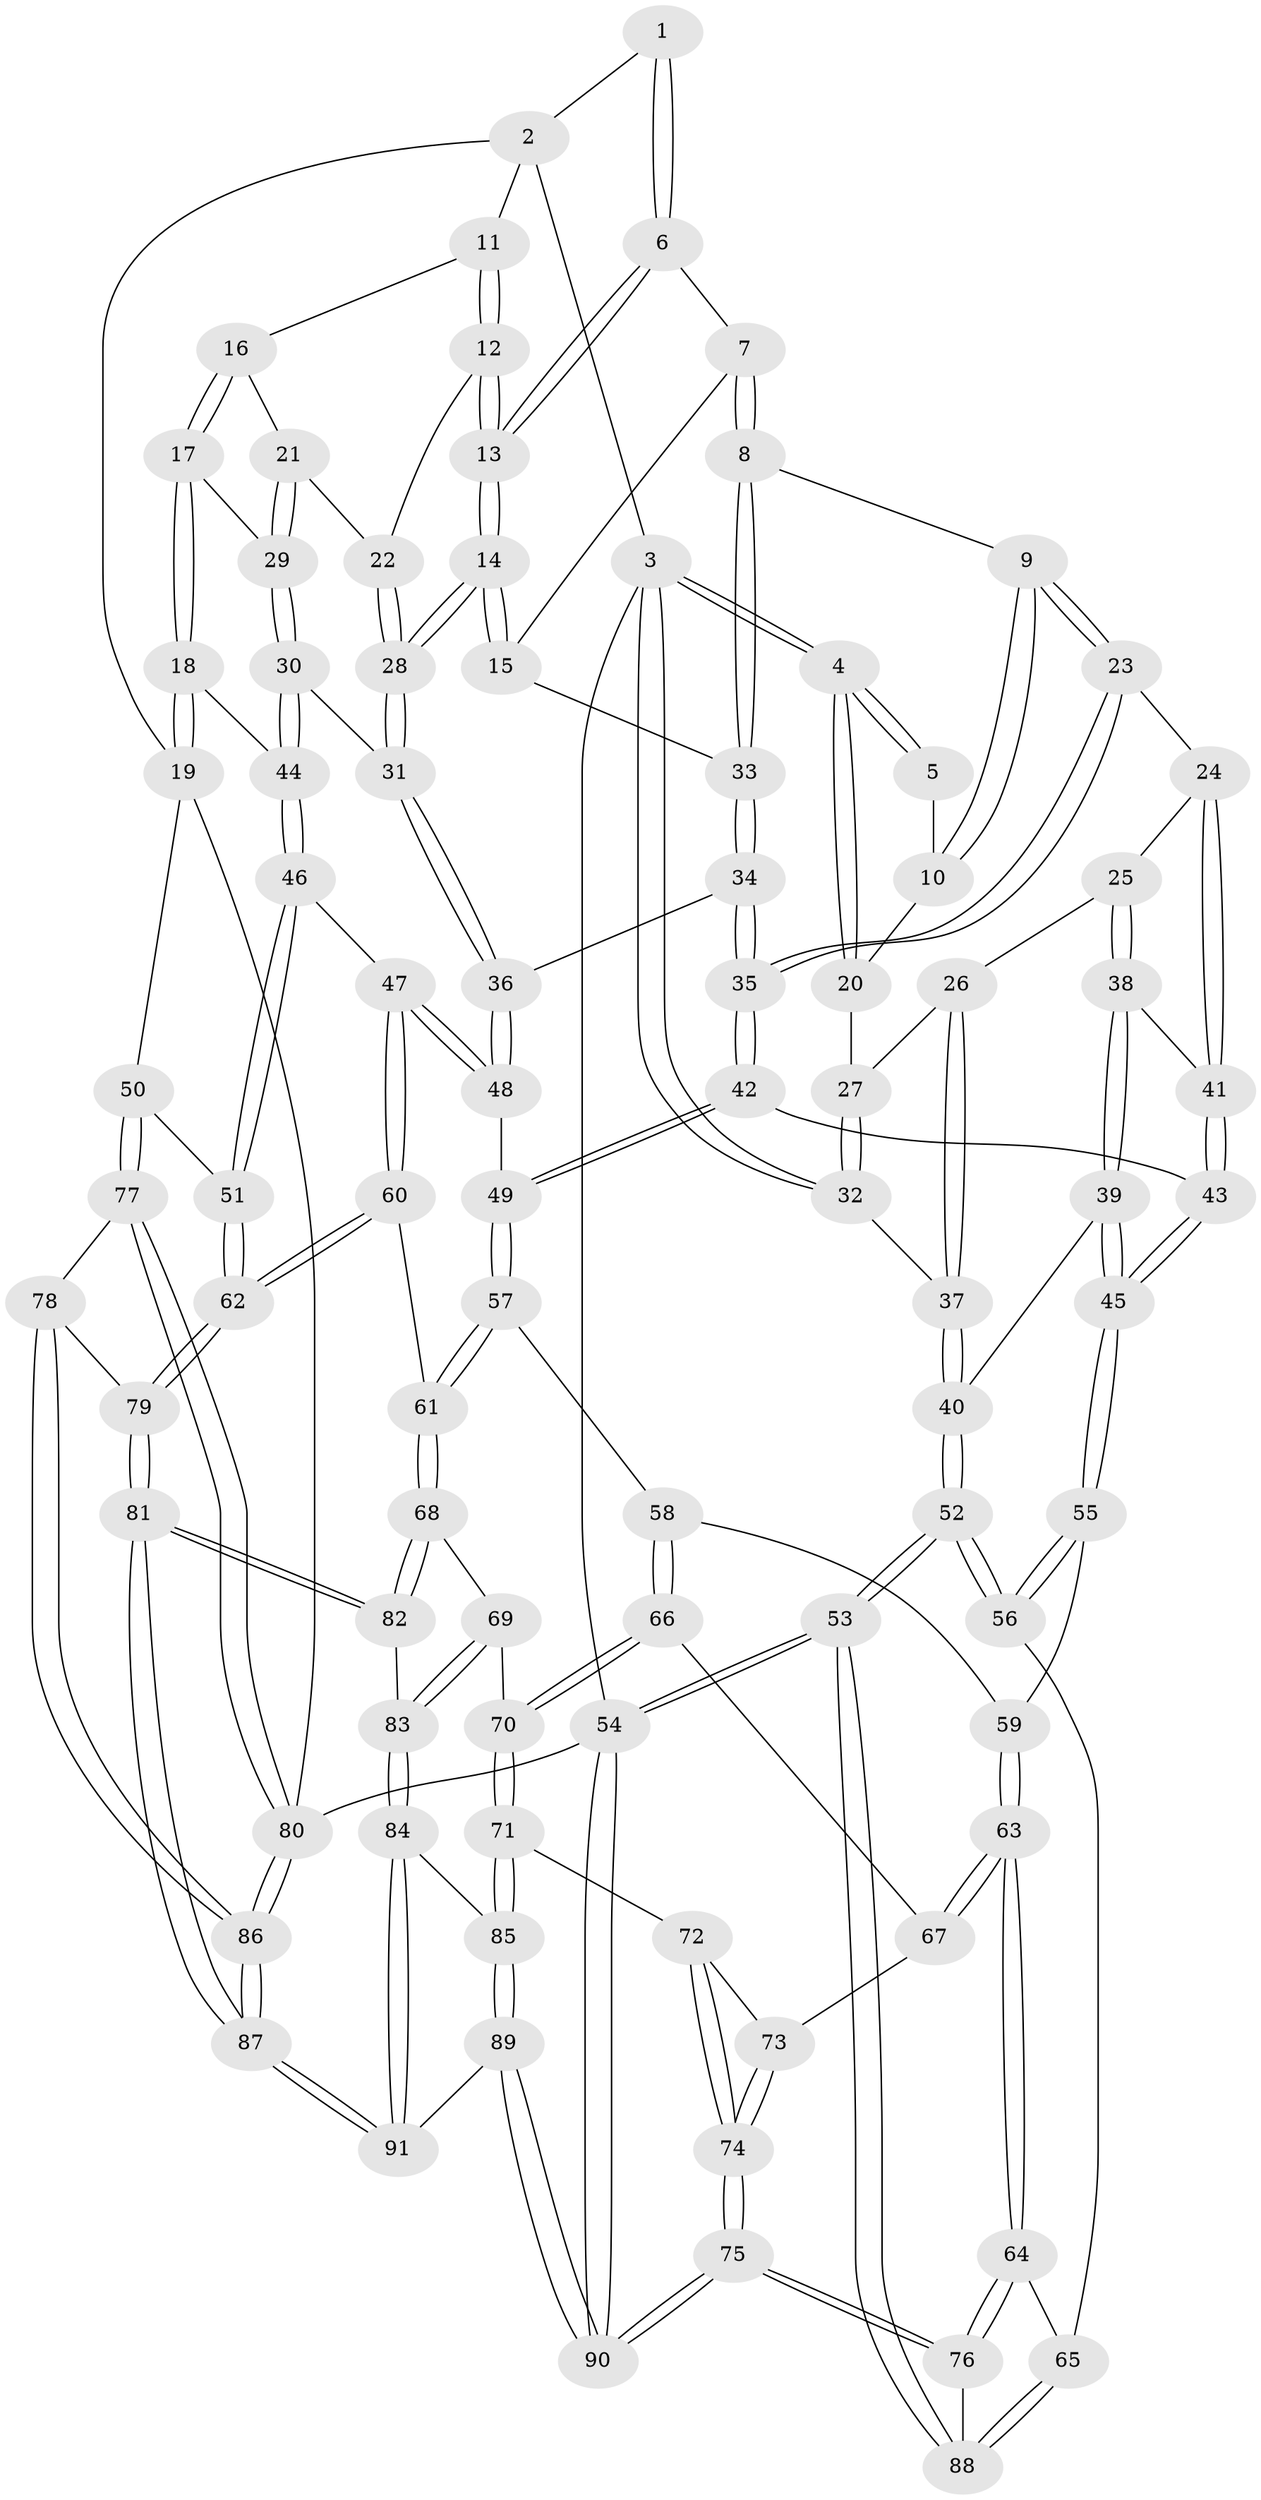 // Generated by graph-tools (version 1.1) at 2025/27/03/15/25 16:27:56]
// undirected, 91 vertices, 224 edges
graph export_dot {
graph [start="1"]
  node [color=gray90,style=filled];
  1 [pos="+0.5185863930904862+0"];
  2 [pos="+0.7753803417366477+0"];
  3 [pos="+0+0"];
  4 [pos="+0+0"];
  5 [pos="+0.25334364366890416+0"];
  6 [pos="+0.5164808364284885+0"];
  7 [pos="+0.48692888590394096+0"];
  8 [pos="+0.3550811972046209+0.13705621489573766"];
  9 [pos="+0.3355291067947072+0.14131701977991482"];
  10 [pos="+0.2380000410911186+0.05987897431533919"];
  11 [pos="+0.8161415742620443+0"];
  12 [pos="+0.6800221810456966+0.10794814954570613"];
  13 [pos="+0.6358612431321734+0.13487038528670164"];
  14 [pos="+0.6227104230043743+0.19067883099065094"];
  15 [pos="+0.5255591189747925+0.17679417798073577"];
  16 [pos="+0.8419189572103111+0.03140308719962675"];
  17 [pos="+1+0.16917572735958644"];
  18 [pos="+1+0.21568955057329364"];
  19 [pos="+1+0.2309216431279167"];
  20 [pos="+0.14458110653794556+0.09140970286461611"];
  21 [pos="+0.7909969827058617+0.14872249701402965"];
  22 [pos="+0.784708803255567+0.14950864785429793"];
  23 [pos="+0.2882854844841912+0.2102201855486118"];
  24 [pos="+0.26168705954819793+0.22402968102258877"];
  25 [pos="+0.12428945441475743+0.2034596267701001"];
  26 [pos="+0.12381446388136909+0.2023379119351134"];
  27 [pos="+0.11998755980398669+0.15203116681881446"];
  28 [pos="+0.6309869998665267+0.20478068442591896"];
  29 [pos="+0.8112357947671724+0.22950363082555186"];
  30 [pos="+0.7610672828485205+0.3218557662938355"];
  31 [pos="+0.6622838280818149+0.30784442236850307"];
  32 [pos="+0+0"];
  33 [pos="+0.44925133233067877+0.20127041539012938"];
  34 [pos="+0.4530628545935014+0.3415399087713352"];
  35 [pos="+0.39564487822798255+0.3932478818841034"];
  36 [pos="+0.6242795858978939+0.34592234238830116"];
  37 [pos="+0+0.1607469232264254"];
  38 [pos="+0.09996612745211067+0.275592808876834"];
  39 [pos="+0.019603948217975967+0.34646715964700386"];
  40 [pos="+0+0.3557153580695655"];
  41 [pos="+0.22266261846169+0.35499906206632015"];
  42 [pos="+0.36826491496770386+0.44729955424068724"];
  43 [pos="+0.2595801546966805+0.48448915168049417"];
  44 [pos="+0.7875067226080456+0.346255609062578"];
  45 [pos="+0.21541719636335283+0.529404554429212"];
  46 [pos="+0.8950168783797727+0.5837137934840513"];
  47 [pos="+0.7246770088749966+0.6057508491830539"];
  48 [pos="+0.6074044382601802+0.5624596348752502"];
  49 [pos="+0.5446144513127347+0.580824654204663"];
  50 [pos="+1+0.5985402082950891"];
  51 [pos="+0.9619151344998965+0.6090086280840894"];
  52 [pos="+0+0.7246996386690671"];
  53 [pos="+0+1"];
  54 [pos="+0+1"];
  55 [pos="+0.1813799463505647+0.619082538392236"];
  56 [pos="+0+0.7146426253652992"];
  57 [pos="+0.4729050689431861+0.7108855288418879"];
  58 [pos="+0.4563244055397839+0.7208885734501256"];
  59 [pos="+0.22366858476805543+0.6557270311716396"];
  60 [pos="+0.682610477344619+0.739380007532663"];
  61 [pos="+0.6349452365482738+0.821724932023016"];
  62 [pos="+0.8365620016425082+0.8421022605903191"];
  63 [pos="+0.2748442477079595+0.8396347208085929"];
  64 [pos="+0.24388253279293043+0.8937473295491732"];
  65 [pos="+0.05669821006136358+0.8135371622137818"];
  66 [pos="+0.4392980360360444+0.7947055916072274"];
  67 [pos="+0.3284331554228602+0.8464425754530874"];
  68 [pos="+0.6380579279725+0.8377780105750942"];
  69 [pos="+0.5121003589360698+0.8799358687700543"];
  70 [pos="+0.4609875024521589+0.8750768566257385"];
  71 [pos="+0.4521453052159056+0.8986210091339657"];
  72 [pos="+0.4513487543287601+0.899071967722599"];
  73 [pos="+0.34531955572785095+0.8778079340775905"];
  74 [pos="+0.36394404612089815+0.9639432909650931"];
  75 [pos="+0.2557400423570868+1"];
  76 [pos="+0.24076558589724567+1"];
  77 [pos="+1+0.6879484127858984"];
  78 [pos="+0.9386288554234962+0.8994426209151658"];
  79 [pos="+0.8330595258711574+0.8518471809627315"];
  80 [pos="+1+1"];
  81 [pos="+0.7640207487403665+0.9507433572805093"];
  82 [pos="+0.6534709137343511+0.8627984506802643"];
  83 [pos="+0.5621710489287711+0.9484200425720706"];
  84 [pos="+0.556045579097938+0.9659538759852018"];
  85 [pos="+0.4774684345221977+0.9486825886418904"];
  86 [pos="+1+1"];
  87 [pos="+0.8002141788661684+1"];
  88 [pos="+0.11691021001520441+0.9300414152621929"];
  89 [pos="+0.4311492735272976+1"];
  90 [pos="+0.25453060276631906+1"];
  91 [pos="+0.6395971515028066+1"];
  1 -- 2;
  1 -- 6;
  1 -- 6;
  2 -- 3;
  2 -- 11;
  2 -- 19;
  3 -- 4;
  3 -- 4;
  3 -- 32;
  3 -- 32;
  3 -- 54;
  4 -- 5;
  4 -- 5;
  4 -- 20;
  4 -- 20;
  5 -- 10;
  6 -- 7;
  6 -- 13;
  6 -- 13;
  7 -- 8;
  7 -- 8;
  7 -- 15;
  8 -- 9;
  8 -- 33;
  8 -- 33;
  9 -- 10;
  9 -- 10;
  9 -- 23;
  9 -- 23;
  10 -- 20;
  11 -- 12;
  11 -- 12;
  11 -- 16;
  12 -- 13;
  12 -- 13;
  12 -- 22;
  13 -- 14;
  13 -- 14;
  14 -- 15;
  14 -- 15;
  14 -- 28;
  14 -- 28;
  15 -- 33;
  16 -- 17;
  16 -- 17;
  16 -- 21;
  17 -- 18;
  17 -- 18;
  17 -- 29;
  18 -- 19;
  18 -- 19;
  18 -- 44;
  19 -- 50;
  19 -- 80;
  20 -- 27;
  21 -- 22;
  21 -- 29;
  21 -- 29;
  22 -- 28;
  22 -- 28;
  23 -- 24;
  23 -- 35;
  23 -- 35;
  24 -- 25;
  24 -- 41;
  24 -- 41;
  25 -- 26;
  25 -- 38;
  25 -- 38;
  26 -- 27;
  26 -- 37;
  26 -- 37;
  27 -- 32;
  27 -- 32;
  28 -- 31;
  28 -- 31;
  29 -- 30;
  29 -- 30;
  30 -- 31;
  30 -- 44;
  30 -- 44;
  31 -- 36;
  31 -- 36;
  32 -- 37;
  33 -- 34;
  33 -- 34;
  34 -- 35;
  34 -- 35;
  34 -- 36;
  35 -- 42;
  35 -- 42;
  36 -- 48;
  36 -- 48;
  37 -- 40;
  37 -- 40;
  38 -- 39;
  38 -- 39;
  38 -- 41;
  39 -- 40;
  39 -- 45;
  39 -- 45;
  40 -- 52;
  40 -- 52;
  41 -- 43;
  41 -- 43;
  42 -- 43;
  42 -- 49;
  42 -- 49;
  43 -- 45;
  43 -- 45;
  44 -- 46;
  44 -- 46;
  45 -- 55;
  45 -- 55;
  46 -- 47;
  46 -- 51;
  46 -- 51;
  47 -- 48;
  47 -- 48;
  47 -- 60;
  47 -- 60;
  48 -- 49;
  49 -- 57;
  49 -- 57;
  50 -- 51;
  50 -- 77;
  50 -- 77;
  51 -- 62;
  51 -- 62;
  52 -- 53;
  52 -- 53;
  52 -- 56;
  52 -- 56;
  53 -- 54;
  53 -- 54;
  53 -- 88;
  53 -- 88;
  54 -- 90;
  54 -- 90;
  54 -- 80;
  55 -- 56;
  55 -- 56;
  55 -- 59;
  56 -- 65;
  57 -- 58;
  57 -- 61;
  57 -- 61;
  58 -- 59;
  58 -- 66;
  58 -- 66;
  59 -- 63;
  59 -- 63;
  60 -- 61;
  60 -- 62;
  60 -- 62;
  61 -- 68;
  61 -- 68;
  62 -- 79;
  62 -- 79;
  63 -- 64;
  63 -- 64;
  63 -- 67;
  63 -- 67;
  64 -- 65;
  64 -- 76;
  64 -- 76;
  65 -- 88;
  65 -- 88;
  66 -- 67;
  66 -- 70;
  66 -- 70;
  67 -- 73;
  68 -- 69;
  68 -- 82;
  68 -- 82;
  69 -- 70;
  69 -- 83;
  69 -- 83;
  70 -- 71;
  70 -- 71;
  71 -- 72;
  71 -- 85;
  71 -- 85;
  72 -- 73;
  72 -- 74;
  72 -- 74;
  73 -- 74;
  73 -- 74;
  74 -- 75;
  74 -- 75;
  75 -- 76;
  75 -- 76;
  75 -- 90;
  75 -- 90;
  76 -- 88;
  77 -- 78;
  77 -- 80;
  77 -- 80;
  78 -- 79;
  78 -- 86;
  78 -- 86;
  79 -- 81;
  79 -- 81;
  80 -- 86;
  80 -- 86;
  81 -- 82;
  81 -- 82;
  81 -- 87;
  81 -- 87;
  82 -- 83;
  83 -- 84;
  83 -- 84;
  84 -- 85;
  84 -- 91;
  84 -- 91;
  85 -- 89;
  85 -- 89;
  86 -- 87;
  86 -- 87;
  87 -- 91;
  87 -- 91;
  89 -- 90;
  89 -- 90;
  89 -- 91;
}
